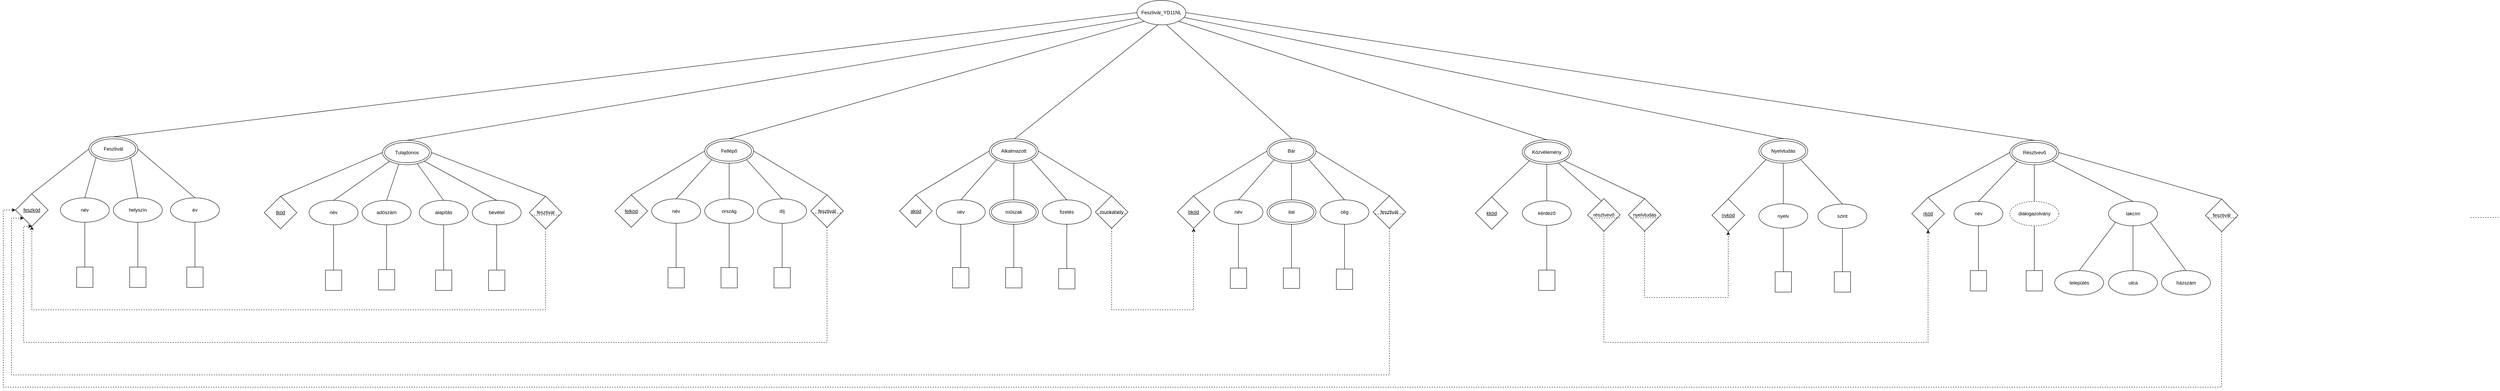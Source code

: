 <mxfile version="22.0.4" type="device">
  <diagram name="1 oldal" id="UXlODSkF1jPowVCEgvz8">
    <mxGraphModel dx="2327" dy="809" grid="1" gridSize="10" guides="1" tooltips="1" connect="1" arrows="1" fold="1" page="1" pageScale="1" pageWidth="827" pageHeight="1169" math="0" shadow="0">
      <root>
        <mxCell id="0" />
        <mxCell id="1" parent="0" />
        <mxCell id="AjKasqsKIHIGlig5CRtL-203" value="Fesztivál_YD11NL" style="ellipse;whiteSpace=wrap;html=1;" parent="1" vertex="1">
          <mxGeometry x="1970" y="190" width="120" height="60" as="geometry" />
        </mxCell>
        <mxCell id="AjKasqsKIHIGlig5CRtL-204" value="" style="group" parent="1" vertex="1" connectable="0">
          <mxGeometry x="-780" y="525" width="500" height="370" as="geometry" />
        </mxCell>
        <mxCell id="AjKasqsKIHIGlig5CRtL-21" value="név" style="ellipse;whiteSpace=wrap;html=1;" parent="AjKasqsKIHIGlig5CRtL-204" vertex="1">
          <mxGeometry x="110" y="150" width="120" height="60" as="geometry" />
        </mxCell>
        <mxCell id="AjKasqsKIHIGlig5CRtL-29" value="év" style="ellipse;whiteSpace=wrap;html=1;" parent="AjKasqsKIHIGlig5CRtL-204" vertex="1">
          <mxGeometry x="380" y="150" width="120" height="60" as="geometry" />
        </mxCell>
        <mxCell id="AjKasqsKIHIGlig5CRtL-30" value="helyszín" style="ellipse;whiteSpace=wrap;html=1;" parent="AjKasqsKIHIGlig5CRtL-204" vertex="1">
          <mxGeometry x="240" y="150" width="120" height="60" as="geometry" />
        </mxCell>
        <mxCell id="AjKasqsKIHIGlig5CRtL-31" value="&lt;u&gt;feszkód&lt;/u&gt;" style="rhombus;whiteSpace=wrap;html=1;" parent="AjKasqsKIHIGlig5CRtL-204" vertex="1">
          <mxGeometry y="140" width="80" height="80" as="geometry" />
        </mxCell>
        <mxCell id="AjKasqsKIHIGlig5CRtL-18" value="" style="group" parent="AjKasqsKIHIGlig5CRtL-204" vertex="1" connectable="0">
          <mxGeometry x="180" width="120" height="60" as="geometry" />
        </mxCell>
        <mxCell id="AjKasqsKIHIGlig5CRtL-19" value="" style="ellipse;whiteSpace=wrap;html=1;" parent="AjKasqsKIHIGlig5CRtL-18" vertex="1">
          <mxGeometry width="120" height="60" as="geometry" />
        </mxCell>
        <mxCell id="AjKasqsKIHIGlig5CRtL-20" value="Fesztivál" style="ellipse;whiteSpace=wrap;html=1;" parent="AjKasqsKIHIGlig5CRtL-18" vertex="1">
          <mxGeometry x="5" y="5" width="110" height="50" as="geometry" />
        </mxCell>
        <mxCell id="AjKasqsKIHIGlig5CRtL-35" value="" style="endArrow=none;html=1;rounded=0;exitX=0;exitY=0.5;exitDx=0;exitDy=0;entryX=0.5;entryY=1;entryDx=0;entryDy=0;" parent="AjKasqsKIHIGlig5CRtL-204" source="AjKasqsKIHIGlig5CRtL-200" target="AjKasqsKIHIGlig5CRtL-21" edge="1">
          <mxGeometry width="50" height="50" relative="1" as="geometry">
            <mxPoint x="170" y="245" as="sourcePoint" />
            <mxPoint x="500" y="95" as="targetPoint" />
          </mxGeometry>
        </mxCell>
        <mxCell id="AjKasqsKIHIGlig5CRtL-36" value="" style="endArrow=none;html=1;rounded=0;exitX=0;exitY=0.5;exitDx=0;exitDy=0;entryX=0.5;entryY=1;entryDx=0;entryDy=0;" parent="AjKasqsKIHIGlig5CRtL-204" source="AjKasqsKIHIGlig5CRtL-201" target="AjKasqsKIHIGlig5CRtL-30" edge="1">
          <mxGeometry width="50" height="50" relative="1" as="geometry">
            <mxPoint x="300" y="245" as="sourcePoint" />
            <mxPoint x="180" y="220" as="targetPoint" />
          </mxGeometry>
        </mxCell>
        <mxCell id="AjKasqsKIHIGlig5CRtL-37" value="" style="endArrow=none;html=1;rounded=0;exitX=0;exitY=0.5;exitDx=0;exitDy=0;entryX=0.5;entryY=1;entryDx=0;entryDy=0;" parent="AjKasqsKIHIGlig5CRtL-204" source="AjKasqsKIHIGlig5CRtL-202" target="AjKasqsKIHIGlig5CRtL-29" edge="1">
          <mxGeometry width="50" height="50" relative="1" as="geometry">
            <mxPoint x="440" y="245" as="sourcePoint" />
            <mxPoint x="310" y="220" as="targetPoint" />
          </mxGeometry>
        </mxCell>
        <mxCell id="AjKasqsKIHIGlig5CRtL-38" value="" style="endArrow=none;html=1;rounded=0;entryX=1;entryY=1;entryDx=0;entryDy=0;exitX=0.5;exitY=0;exitDx=0;exitDy=0;" parent="AjKasqsKIHIGlig5CRtL-204" source="AjKasqsKIHIGlig5CRtL-30" target="AjKasqsKIHIGlig5CRtL-19" edge="1">
          <mxGeometry width="50" height="50" relative="1" as="geometry">
            <mxPoint x="260" y="145" as="sourcePoint" />
            <mxPoint x="310" y="95" as="targetPoint" />
          </mxGeometry>
        </mxCell>
        <mxCell id="AjKasqsKIHIGlig5CRtL-39" value="" style="endArrow=none;html=1;rounded=0;entryX=0;entryY=1;entryDx=0;entryDy=0;exitX=0.5;exitY=0;exitDx=0;exitDy=0;" parent="AjKasqsKIHIGlig5CRtL-204" source="AjKasqsKIHIGlig5CRtL-21" target="AjKasqsKIHIGlig5CRtL-19" edge="1">
          <mxGeometry width="50" height="50" relative="1" as="geometry">
            <mxPoint x="260" y="145" as="sourcePoint" />
            <mxPoint x="310" y="95" as="targetPoint" />
          </mxGeometry>
        </mxCell>
        <mxCell id="AjKasqsKIHIGlig5CRtL-40" value="" style="endArrow=none;html=1;rounded=0;entryX=0;entryY=0.5;entryDx=0;entryDy=0;exitX=0.5;exitY=0;exitDx=0;exitDy=0;" parent="AjKasqsKIHIGlig5CRtL-204" source="AjKasqsKIHIGlig5CRtL-31" target="AjKasqsKIHIGlig5CRtL-19" edge="1">
          <mxGeometry width="50" height="50" relative="1" as="geometry">
            <mxPoint x="260" y="145" as="sourcePoint" />
            <mxPoint x="310" y="95" as="targetPoint" />
          </mxGeometry>
        </mxCell>
        <mxCell id="AjKasqsKIHIGlig5CRtL-41" value="" style="endArrow=none;html=1;rounded=0;entryX=1;entryY=0.5;entryDx=0;entryDy=0;exitX=0.5;exitY=0;exitDx=0;exitDy=0;" parent="AjKasqsKIHIGlig5CRtL-204" source="AjKasqsKIHIGlig5CRtL-29" target="AjKasqsKIHIGlig5CRtL-19" edge="1">
          <mxGeometry width="50" height="50" relative="1" as="geometry">
            <mxPoint x="310" y="160" as="sourcePoint" />
            <mxPoint x="303" y="61" as="targetPoint" />
          </mxGeometry>
        </mxCell>
        <mxCell id="AjKasqsKIHIGlig5CRtL-200" value="" style="rounded=0;whiteSpace=wrap;html=1;rotation=90;container=0;" parent="AjKasqsKIHIGlig5CRtL-204" vertex="1">
          <mxGeometry x="145" y="325" width="50" height="40" as="geometry" />
        </mxCell>
        <mxCell id="AjKasqsKIHIGlig5CRtL-201" value="" style="rounded=0;whiteSpace=wrap;html=1;rotation=90;container=0;" parent="AjKasqsKIHIGlig5CRtL-204" vertex="1">
          <mxGeometry x="275" y="325" width="50" height="40" as="geometry" />
        </mxCell>
        <mxCell id="AjKasqsKIHIGlig5CRtL-202" value="" style="rounded=0;whiteSpace=wrap;html=1;rotation=90;container=0;" parent="AjKasqsKIHIGlig5CRtL-204" vertex="1">
          <mxGeometry x="415" y="325" width="50" height="40" as="geometry" />
        </mxCell>
        <mxCell id="AjKasqsKIHIGlig5CRtL-205" value="" style="group" parent="1" vertex="1" connectable="0">
          <mxGeometry x="-170" y="533.75" width="730" height="368.75" as="geometry" />
        </mxCell>
        <mxCell id="AjKasqsKIHIGlig5CRtL-61" value="bevétel" style="ellipse;whiteSpace=wrap;html=1;" parent="AjKasqsKIHIGlig5CRtL-205" vertex="1">
          <mxGeometry x="510" y="147.5" width="120" height="60" as="geometry" />
        </mxCell>
        <mxCell id="AjKasqsKIHIGlig5CRtL-63" value="" style="endArrow=none;html=1;rounded=0;exitX=0;exitY=0.5;exitDx=0;exitDy=0;entryX=0.5;entryY=1;entryDx=0;entryDy=0;" parent="AjKasqsKIHIGlig5CRtL-205" source="AjKasqsKIHIGlig5CRtL-199" target="AjKasqsKIHIGlig5CRtL-61" edge="1">
          <mxGeometry width="50" height="50" relative="1" as="geometry">
            <mxPoint x="570" y="242.5" as="sourcePoint" />
            <mxPoint x="440" y="217.5" as="targetPoint" />
          </mxGeometry>
        </mxCell>
        <mxCell id="AjKasqsKIHIGlig5CRtL-64" value="" style="endArrow=none;html=1;rounded=0;entryX=1;entryY=1;entryDx=0;entryDy=0;exitX=0.5;exitY=0;exitDx=0;exitDy=0;" parent="AjKasqsKIHIGlig5CRtL-205" source="AjKasqsKIHIGlig5CRtL-61" target="AjKasqsKIHIGlig5CRtL-49" edge="1">
          <mxGeometry width="50" height="50" relative="1" as="geometry">
            <mxPoint x="440" y="162.5" as="sourcePoint" />
            <mxPoint x="430" y="32.5" as="targetPoint" />
          </mxGeometry>
        </mxCell>
        <mxCell id="AjKasqsKIHIGlig5CRtL-65" value="fesztivál" style="rhombus;whiteSpace=wrap;html=1;" parent="AjKasqsKIHIGlig5CRtL-205" vertex="1">
          <mxGeometry x="650" y="137.5" width="80" height="80" as="geometry" />
        </mxCell>
        <mxCell id="AjKasqsKIHIGlig5CRtL-66" value="" style="endArrow=none;html=1;rounded=0;entryX=1;entryY=0.5;entryDx=0;entryDy=0;exitX=0.5;exitY=0;exitDx=0;exitDy=0;" parent="AjKasqsKIHIGlig5CRtL-205" source="AjKasqsKIHIGlig5CRtL-65" target="AjKasqsKIHIGlig5CRtL-49" edge="1">
          <mxGeometry width="50" height="50" relative="1" as="geometry">
            <mxPoint x="580" y="157.5" as="sourcePoint" />
            <mxPoint x="383" y="48.5" as="targetPoint" />
          </mxGeometry>
        </mxCell>
        <mxCell id="AjKasqsKIHIGlig5CRtL-44" value="név" style="ellipse;whiteSpace=wrap;html=1;" parent="AjKasqsKIHIGlig5CRtL-205" vertex="1">
          <mxGeometry x="110" y="147.5" width="120" height="60" as="geometry" />
        </mxCell>
        <mxCell id="AjKasqsKIHIGlig5CRtL-45" value="alapítás" style="ellipse;whiteSpace=wrap;html=1;" parent="AjKasqsKIHIGlig5CRtL-205" vertex="1">
          <mxGeometry x="380" y="147.5" width="120" height="60" as="geometry" />
        </mxCell>
        <mxCell id="AjKasqsKIHIGlig5CRtL-46" value="adószám" style="ellipse;whiteSpace=wrap;html=1;" parent="AjKasqsKIHIGlig5CRtL-205" vertex="1">
          <mxGeometry x="240" y="147.5" width="120" height="60" as="geometry" />
        </mxCell>
        <mxCell id="AjKasqsKIHIGlig5CRtL-47" value="&lt;u&gt;tkód&lt;/u&gt;" style="rhombus;whiteSpace=wrap;html=1;" parent="AjKasqsKIHIGlig5CRtL-205" vertex="1">
          <mxGeometry y="137.5" width="80" height="80" as="geometry" />
        </mxCell>
        <mxCell id="AjKasqsKIHIGlig5CRtL-54" value="" style="endArrow=none;html=1;rounded=0;exitX=0;exitY=0.5;exitDx=0;exitDy=0;entryX=0.5;entryY=1;entryDx=0;entryDy=0;" parent="AjKasqsKIHIGlig5CRtL-205" source="AjKasqsKIHIGlig5CRtL-196" target="AjKasqsKIHIGlig5CRtL-44" edge="1">
          <mxGeometry width="50" height="50" relative="1" as="geometry">
            <mxPoint x="170" y="242.5" as="sourcePoint" />
            <mxPoint x="500" y="92.5" as="targetPoint" />
          </mxGeometry>
        </mxCell>
        <mxCell id="AjKasqsKIHIGlig5CRtL-55" value="" style="endArrow=none;html=1;rounded=0;exitX=0;exitY=0.5;exitDx=0;exitDy=0;entryX=0.5;entryY=1;entryDx=0;entryDy=0;" parent="AjKasqsKIHIGlig5CRtL-205" source="AjKasqsKIHIGlig5CRtL-197" target="AjKasqsKIHIGlig5CRtL-46" edge="1">
          <mxGeometry width="50" height="50" relative="1" as="geometry">
            <mxPoint x="300" y="242.5" as="sourcePoint" />
            <mxPoint x="180" y="217.5" as="targetPoint" />
          </mxGeometry>
        </mxCell>
        <mxCell id="AjKasqsKIHIGlig5CRtL-56" value="" style="endArrow=none;html=1;rounded=0;exitX=0;exitY=0.5;exitDx=0;exitDy=0;entryX=0.5;entryY=1;entryDx=0;entryDy=0;" parent="AjKasqsKIHIGlig5CRtL-205" source="AjKasqsKIHIGlig5CRtL-198" target="AjKasqsKIHIGlig5CRtL-45" edge="1">
          <mxGeometry width="50" height="50" relative="1" as="geometry">
            <mxPoint x="440" y="242.5" as="sourcePoint" />
            <mxPoint x="310" y="217.5" as="targetPoint" />
          </mxGeometry>
        </mxCell>
        <mxCell id="AjKasqsKIHIGlig5CRtL-57" value="" style="endArrow=none;html=1;rounded=0;entryX=0.331;entryY=0.983;entryDx=0;entryDy=0;exitX=0.5;exitY=0;exitDx=0;exitDy=0;entryPerimeter=0;" parent="AjKasqsKIHIGlig5CRtL-205" source="AjKasqsKIHIGlig5CRtL-46" target="AjKasqsKIHIGlig5CRtL-49" edge="1">
          <mxGeometry width="50" height="50" relative="1" as="geometry">
            <mxPoint x="260" y="142.5" as="sourcePoint" />
            <mxPoint x="310" y="92.5" as="targetPoint" />
          </mxGeometry>
        </mxCell>
        <mxCell id="AjKasqsKIHIGlig5CRtL-58" value="" style="endArrow=none;html=1;rounded=0;entryX=0;entryY=1;entryDx=0;entryDy=0;exitX=0.5;exitY=0;exitDx=0;exitDy=0;" parent="AjKasqsKIHIGlig5CRtL-205" source="AjKasqsKIHIGlig5CRtL-44" target="AjKasqsKIHIGlig5CRtL-49" edge="1">
          <mxGeometry width="50" height="50" relative="1" as="geometry">
            <mxPoint x="260" y="142.5" as="sourcePoint" />
            <mxPoint x="310" y="92.5" as="targetPoint" />
          </mxGeometry>
        </mxCell>
        <mxCell id="AjKasqsKIHIGlig5CRtL-59" value="" style="endArrow=none;html=1;rounded=0;entryX=0;entryY=0.5;entryDx=0;entryDy=0;exitX=0.5;exitY=0;exitDx=0;exitDy=0;" parent="AjKasqsKIHIGlig5CRtL-205" source="AjKasqsKIHIGlig5CRtL-47" target="AjKasqsKIHIGlig5CRtL-49" edge="1">
          <mxGeometry width="50" height="50" relative="1" as="geometry">
            <mxPoint x="260" y="142.5" as="sourcePoint" />
            <mxPoint x="310" y="92.5" as="targetPoint" />
          </mxGeometry>
        </mxCell>
        <mxCell id="AjKasqsKIHIGlig5CRtL-60" value="" style="endArrow=none;html=1;rounded=0;entryX=0.71;entryY=0.956;entryDx=0;entryDy=0;exitX=0.5;exitY=0;exitDx=0;exitDy=0;entryPerimeter=0;" parent="AjKasqsKIHIGlig5CRtL-205" source="AjKasqsKIHIGlig5CRtL-45" target="AjKasqsKIHIGlig5CRtL-49" edge="1">
          <mxGeometry width="50" height="50" relative="1" as="geometry">
            <mxPoint x="310" y="157.5" as="sourcePoint" />
            <mxPoint x="303" y="58.5" as="targetPoint" />
          </mxGeometry>
        </mxCell>
        <mxCell id="AjKasqsKIHIGlig5CRtL-48" value="" style="group" parent="AjKasqsKIHIGlig5CRtL-205" vertex="1" connectable="0">
          <mxGeometry x="290" width="120" height="60" as="geometry" />
        </mxCell>
        <mxCell id="AjKasqsKIHIGlig5CRtL-49" value="" style="ellipse;whiteSpace=wrap;html=1;" parent="AjKasqsKIHIGlig5CRtL-48" vertex="1">
          <mxGeometry width="120" height="60" as="geometry" />
        </mxCell>
        <mxCell id="AjKasqsKIHIGlig5CRtL-50" value="Tulajdonos" style="ellipse;whiteSpace=wrap;html=1;" parent="AjKasqsKIHIGlig5CRtL-48" vertex="1">
          <mxGeometry x="5" y="5" width="110" height="50" as="geometry" />
        </mxCell>
        <mxCell id="AjKasqsKIHIGlig5CRtL-196" value="" style="rounded=0;whiteSpace=wrap;html=1;rotation=90;container=0;" parent="AjKasqsKIHIGlig5CRtL-205" vertex="1">
          <mxGeometry x="145" y="323.75" width="50" height="40" as="geometry" />
        </mxCell>
        <mxCell id="AjKasqsKIHIGlig5CRtL-197" value="" style="rounded=0;whiteSpace=wrap;html=1;rotation=90;container=0;" parent="AjKasqsKIHIGlig5CRtL-205" vertex="1">
          <mxGeometry x="275" y="322.5" width="50" height="40" as="geometry" />
        </mxCell>
        <mxCell id="AjKasqsKIHIGlig5CRtL-198" value="" style="rounded=0;whiteSpace=wrap;html=1;rotation=90;container=0;" parent="AjKasqsKIHIGlig5CRtL-205" vertex="1">
          <mxGeometry x="415" y="323.75" width="50" height="40" as="geometry" />
        </mxCell>
        <mxCell id="AjKasqsKIHIGlig5CRtL-199" value="" style="rounded=0;whiteSpace=wrap;html=1;rotation=90;container=0;" parent="AjKasqsKIHIGlig5CRtL-205" vertex="1">
          <mxGeometry x="545" y="323.75" width="50" height="40" as="geometry" />
        </mxCell>
        <mxCell id="AjKasqsKIHIGlig5CRtL-233" value="" style="endArrow=none;dashed=1;html=1;rounded=0;" parent="AjKasqsKIHIGlig5CRtL-205" edge="1">
          <mxGeometry width="50" height="50" relative="1" as="geometry">
            <mxPoint x="655" y="183.66" as="sourcePoint" />
            <mxPoint x="725" y="183.66" as="targetPoint" />
          </mxGeometry>
        </mxCell>
        <mxCell id="AjKasqsKIHIGlig5CRtL-208" value="" style="group" parent="1" vertex="1" connectable="0">
          <mxGeometry x="690" y="530" width="560" height="366.25" as="geometry" />
        </mxCell>
        <mxCell id="AjKasqsKIHIGlig5CRtL-5" value="név" style="ellipse;whiteSpace=wrap;html=1;" parent="AjKasqsKIHIGlig5CRtL-208" vertex="1">
          <mxGeometry x="90" y="147.5" width="120" height="60" as="geometry" />
        </mxCell>
        <mxCell id="AjKasqsKIHIGlig5CRtL-6" value="" style="group" parent="AjKasqsKIHIGlig5CRtL-208" vertex="1" connectable="0">
          <mxGeometry x="220" width="120" height="60" as="geometry" />
        </mxCell>
        <mxCell id="AjKasqsKIHIGlig5CRtL-7" value="" style="ellipse;whiteSpace=wrap;html=1;" parent="AjKasqsKIHIGlig5CRtL-6" vertex="1">
          <mxGeometry width="120" height="60" as="geometry" />
        </mxCell>
        <mxCell id="AjKasqsKIHIGlig5CRtL-8" value="Fellépő" style="ellipse;whiteSpace=wrap;html=1;" parent="AjKasqsKIHIGlig5CRtL-6" vertex="1">
          <mxGeometry x="5" y="5" width="110" height="50" as="geometry" />
        </mxCell>
        <mxCell id="AjKasqsKIHIGlig5CRtL-9" value="ország" style="ellipse;whiteSpace=wrap;html=1;" parent="AjKasqsKIHIGlig5CRtL-208" vertex="1">
          <mxGeometry x="220" y="147.5" width="120" height="60" as="geometry" />
        </mxCell>
        <mxCell id="AjKasqsKIHIGlig5CRtL-10" value="díj" style="ellipse;whiteSpace=wrap;html=1;" parent="AjKasqsKIHIGlig5CRtL-208" vertex="1">
          <mxGeometry x="350" y="147.5" width="120" height="60" as="geometry" />
        </mxCell>
        <mxCell id="AjKasqsKIHIGlig5CRtL-11" value="&lt;u&gt;felkód&lt;/u&gt;" style="rhombus;whiteSpace=wrap;html=1;" parent="AjKasqsKIHIGlig5CRtL-208" vertex="1">
          <mxGeometry y="137.5" width="80" height="80" as="geometry" />
        </mxCell>
        <mxCell id="AjKasqsKIHIGlig5CRtL-12" value="fesztivál" style="rhombus;whiteSpace=wrap;html=1;" parent="AjKasqsKIHIGlig5CRtL-208" vertex="1">
          <mxGeometry x="480" y="137.5" width="80" height="80" as="geometry" />
        </mxCell>
        <mxCell id="AjKasqsKIHIGlig5CRtL-13" value="" style="endArrow=none;html=1;rounded=0;exitX=0.5;exitY=0;exitDx=0;exitDy=0;entryX=0.5;entryY=1;entryDx=0;entryDy=0;" parent="AjKasqsKIHIGlig5CRtL-208" source="AjKasqsKIHIGlig5CRtL-9" target="AjKasqsKIHIGlig5CRtL-7" edge="1">
          <mxGeometry width="50" height="50" relative="1" as="geometry">
            <mxPoint x="280" y="-35" as="sourcePoint" />
            <mxPoint x="280" y="85" as="targetPoint" />
          </mxGeometry>
        </mxCell>
        <mxCell id="AjKasqsKIHIGlig5CRtL-14" value="" style="endArrow=none;html=1;rounded=0;exitX=0.5;exitY=0;exitDx=0;exitDy=0;entryX=0;entryY=1;entryDx=0;entryDy=0;" parent="AjKasqsKIHIGlig5CRtL-208" source="AjKasqsKIHIGlig5CRtL-5" target="AjKasqsKIHIGlig5CRtL-7" edge="1">
          <mxGeometry width="50" height="50" relative="1" as="geometry">
            <mxPoint x="280" y="-35" as="sourcePoint" />
            <mxPoint x="330" y="-85" as="targetPoint" />
          </mxGeometry>
        </mxCell>
        <mxCell id="AjKasqsKIHIGlig5CRtL-15" value="" style="endArrow=none;html=1;rounded=0;exitX=0.5;exitY=0;exitDx=0;exitDy=0;entryX=0;entryY=0.5;entryDx=0;entryDy=0;" parent="AjKasqsKIHIGlig5CRtL-208" source="AjKasqsKIHIGlig5CRtL-11" target="AjKasqsKIHIGlig5CRtL-7" edge="1">
          <mxGeometry width="50" height="50" relative="1" as="geometry">
            <mxPoint x="280" y="-35" as="sourcePoint" />
            <mxPoint x="330" y="-85" as="targetPoint" />
          </mxGeometry>
        </mxCell>
        <mxCell id="AjKasqsKIHIGlig5CRtL-16" value="" style="endArrow=none;html=1;rounded=0;exitX=0.5;exitY=0;exitDx=0;exitDy=0;entryX=1;entryY=0.5;entryDx=0;entryDy=0;" parent="AjKasqsKIHIGlig5CRtL-208" source="AjKasqsKIHIGlig5CRtL-12" target="AjKasqsKIHIGlig5CRtL-7" edge="1">
          <mxGeometry width="50" height="50" relative="1" as="geometry">
            <mxPoint x="160" y="155" as="sourcePoint" />
            <mxPoint x="390" y="25" as="targetPoint" />
          </mxGeometry>
        </mxCell>
        <mxCell id="AjKasqsKIHIGlig5CRtL-17" value="" style="endArrow=none;html=1;rounded=0;exitX=0.5;exitY=0;exitDx=0;exitDy=0;entryX=1;entryY=1;entryDx=0;entryDy=0;" parent="AjKasqsKIHIGlig5CRtL-208" source="AjKasqsKIHIGlig5CRtL-10" target="AjKasqsKIHIGlig5CRtL-7" edge="1">
          <mxGeometry width="50" height="50" relative="1" as="geometry">
            <mxPoint x="170" y="165" as="sourcePoint" />
            <mxPoint x="257" y="66" as="targetPoint" />
          </mxGeometry>
        </mxCell>
        <mxCell id="AjKasqsKIHIGlig5CRtL-25" value="" style="endArrow=none;html=1;rounded=0;exitX=0;exitY=0.5;exitDx=0;exitDy=0;entryX=0.5;entryY=1;entryDx=0;entryDy=0;" parent="AjKasqsKIHIGlig5CRtL-208" source="AjKasqsKIHIGlig5CRtL-193" target="AjKasqsKIHIGlig5CRtL-5" edge="1">
          <mxGeometry width="50" height="50" relative="1" as="geometry">
            <mxPoint x="150" y="245" as="sourcePoint" />
            <mxPoint x="420" y="145" as="targetPoint" />
          </mxGeometry>
        </mxCell>
        <mxCell id="AjKasqsKIHIGlig5CRtL-26" value="" style="endArrow=none;html=1;rounded=0;exitX=0;exitY=0.5;exitDx=0;exitDy=0;entryX=0.5;entryY=1;entryDx=0;entryDy=0;" parent="AjKasqsKIHIGlig5CRtL-208" source="AjKasqsKIHIGlig5CRtL-194" target="AjKasqsKIHIGlig5CRtL-9" edge="1">
          <mxGeometry width="50" height="50" relative="1" as="geometry">
            <mxPoint x="280" y="245" as="sourcePoint" />
            <mxPoint x="160" y="215" as="targetPoint" />
          </mxGeometry>
        </mxCell>
        <mxCell id="AjKasqsKIHIGlig5CRtL-27" value="" style="endArrow=none;html=1;rounded=0;exitX=0;exitY=0.5;exitDx=0;exitDy=0;entryX=0.5;entryY=1;entryDx=0;entryDy=0;" parent="AjKasqsKIHIGlig5CRtL-208" source="AjKasqsKIHIGlig5CRtL-195" target="AjKasqsKIHIGlig5CRtL-10" edge="1">
          <mxGeometry width="50" height="50" relative="1" as="geometry">
            <mxPoint x="410" y="245" as="sourcePoint" />
            <mxPoint x="290" y="215" as="targetPoint" />
          </mxGeometry>
        </mxCell>
        <mxCell id="AjKasqsKIHIGlig5CRtL-193" value="" style="rounded=0;whiteSpace=wrap;html=1;rotation=90;container=0;" parent="AjKasqsKIHIGlig5CRtL-208" vertex="1">
          <mxGeometry x="125" y="321.25" width="50" height="40" as="geometry" />
        </mxCell>
        <mxCell id="AjKasqsKIHIGlig5CRtL-194" value="" style="rounded=0;whiteSpace=wrap;html=1;rotation=90;container=0;" parent="AjKasqsKIHIGlig5CRtL-208" vertex="1">
          <mxGeometry x="255" y="321.25" width="50" height="40" as="geometry" />
        </mxCell>
        <mxCell id="AjKasqsKIHIGlig5CRtL-195" value="" style="rounded=0;whiteSpace=wrap;html=1;rotation=90;container=0;" parent="AjKasqsKIHIGlig5CRtL-208" vertex="1">
          <mxGeometry x="385" y="321.25" width="50" height="40" as="geometry" />
        </mxCell>
        <mxCell id="AjKasqsKIHIGlig5CRtL-234" value="" style="endArrow=none;dashed=1;html=1;rounded=0;" parent="AjKasqsKIHIGlig5CRtL-208" edge="1">
          <mxGeometry width="50" height="50" relative="1" as="geometry">
            <mxPoint x="485" y="182.82" as="sourcePoint" />
            <mxPoint x="555" y="182.82" as="targetPoint" />
            <Array as="points">
              <mxPoint x="555" y="182.41" />
            </Array>
          </mxGeometry>
        </mxCell>
        <mxCell id="AjKasqsKIHIGlig5CRtL-209" value="" style="group" parent="1" vertex="1" connectable="0">
          <mxGeometry x="1388" y="530" width="560" height="368.75" as="geometry" />
        </mxCell>
        <mxCell id="AjKasqsKIHIGlig5CRtL-92" value="név" style="ellipse;whiteSpace=wrap;html=1;container=0;" parent="AjKasqsKIHIGlig5CRtL-209" vertex="1">
          <mxGeometry x="90" y="150" width="120" height="60" as="geometry" />
        </mxCell>
        <mxCell id="AjKasqsKIHIGlig5CRtL-94" value="fizetés" style="ellipse;whiteSpace=wrap;html=1;container=0;" parent="AjKasqsKIHIGlig5CRtL-209" vertex="1">
          <mxGeometry x="350" y="150" width="120" height="60" as="geometry" />
        </mxCell>
        <mxCell id="AjKasqsKIHIGlig5CRtL-95" value="&lt;u&gt;akód&lt;/u&gt;" style="rhombus;whiteSpace=wrap;html=1;container=0;" parent="AjKasqsKIHIGlig5CRtL-209" vertex="1">
          <mxGeometry y="137.5" width="80" height="80" as="geometry" />
        </mxCell>
        <mxCell id="AjKasqsKIHIGlig5CRtL-96" value="munkahely" style="rhombus;whiteSpace=wrap;html=1;container=0;" parent="AjKasqsKIHIGlig5CRtL-209" vertex="1">
          <mxGeometry x="480" y="140" width="80" height="80" as="geometry" />
        </mxCell>
        <mxCell id="AjKasqsKIHIGlig5CRtL-98" value="" style="endArrow=none;html=1;rounded=0;exitX=0.5;exitY=0;exitDx=0;exitDy=0;entryX=0;entryY=1;entryDx=0;entryDy=0;" parent="AjKasqsKIHIGlig5CRtL-209" source="AjKasqsKIHIGlig5CRtL-92" target="AjKasqsKIHIGlig5CRtL-109" edge="1">
          <mxGeometry width="50" height="50" relative="1" as="geometry">
            <mxPoint x="280" y="-40" as="sourcePoint" />
            <mxPoint x="330" y="-90" as="targetPoint" />
          </mxGeometry>
        </mxCell>
        <mxCell id="AjKasqsKIHIGlig5CRtL-99" value="" style="endArrow=none;html=1;rounded=0;exitX=0.5;exitY=0;exitDx=0;exitDy=0;entryX=0;entryY=0.5;entryDx=0;entryDy=0;" parent="AjKasqsKIHIGlig5CRtL-209" source="AjKasqsKIHIGlig5CRtL-95" target="AjKasqsKIHIGlig5CRtL-109" edge="1">
          <mxGeometry width="50" height="50" relative="1" as="geometry">
            <mxPoint x="280" y="-40" as="sourcePoint" />
            <mxPoint x="330" y="-90" as="targetPoint" />
          </mxGeometry>
        </mxCell>
        <mxCell id="AjKasqsKIHIGlig5CRtL-100" value="" style="endArrow=none;html=1;rounded=0;exitX=0.5;exitY=0;exitDx=0;exitDy=0;entryX=1;entryY=0.5;entryDx=0;entryDy=0;" parent="AjKasqsKIHIGlig5CRtL-209" source="AjKasqsKIHIGlig5CRtL-96" target="AjKasqsKIHIGlig5CRtL-109" edge="1">
          <mxGeometry width="50" height="50" relative="1" as="geometry">
            <mxPoint x="160" y="150" as="sourcePoint" />
            <mxPoint x="390" y="20" as="targetPoint" />
          </mxGeometry>
        </mxCell>
        <mxCell id="AjKasqsKIHIGlig5CRtL-101" value="" style="endArrow=none;html=1;rounded=0;exitX=0.5;exitY=0;exitDx=0;exitDy=0;entryX=1;entryY=1;entryDx=0;entryDy=0;" parent="AjKasqsKIHIGlig5CRtL-209" source="AjKasqsKIHIGlig5CRtL-94" target="AjKasqsKIHIGlig5CRtL-109" edge="1">
          <mxGeometry width="50" height="50" relative="1" as="geometry">
            <mxPoint x="170" y="160" as="sourcePoint" />
            <mxPoint x="257" y="61" as="targetPoint" />
          </mxGeometry>
        </mxCell>
        <mxCell id="AjKasqsKIHIGlig5CRtL-105" value="" style="endArrow=none;html=1;rounded=0;exitX=0;exitY=0.5;exitDx=0;exitDy=0;entryX=0.5;entryY=1;entryDx=0;entryDy=0;" parent="AjKasqsKIHIGlig5CRtL-209" source="AjKasqsKIHIGlig5CRtL-189" target="AjKasqsKIHIGlig5CRtL-92" edge="1">
          <mxGeometry width="50" height="50" relative="1" as="geometry">
            <mxPoint x="150" y="240" as="sourcePoint" />
            <mxPoint x="420" y="140" as="targetPoint" />
          </mxGeometry>
        </mxCell>
        <mxCell id="AjKasqsKIHIGlig5CRtL-107" value="" style="endArrow=none;html=1;rounded=0;exitX=0;exitY=0.5;exitDx=0;exitDy=0;entryX=0.5;entryY=1;entryDx=0;entryDy=0;" parent="AjKasqsKIHIGlig5CRtL-209" source="AjKasqsKIHIGlig5CRtL-191" target="AjKasqsKIHIGlig5CRtL-94" edge="1">
          <mxGeometry width="50" height="50" relative="1" as="geometry">
            <mxPoint x="410" y="240" as="sourcePoint" />
            <mxPoint x="290" y="210" as="targetPoint" />
          </mxGeometry>
        </mxCell>
        <mxCell id="AjKasqsKIHIGlig5CRtL-188" value="" style="group" parent="AjKasqsKIHIGlig5CRtL-209" vertex="1" connectable="0">
          <mxGeometry x="220" width="120" height="60" as="geometry" />
        </mxCell>
        <mxCell id="AjKasqsKIHIGlig5CRtL-109" value="" style="ellipse;whiteSpace=wrap;html=1;container=0;" parent="AjKasqsKIHIGlig5CRtL-188" vertex="1">
          <mxGeometry width="120" height="60" as="geometry" />
        </mxCell>
        <mxCell id="AjKasqsKIHIGlig5CRtL-110" value="Alkalmazott" style="ellipse;whiteSpace=wrap;html=1;container=0;" parent="AjKasqsKIHIGlig5CRtL-188" vertex="1">
          <mxGeometry x="5" y="5" width="110" height="50" as="geometry" />
        </mxCell>
        <mxCell id="AjKasqsKIHIGlig5CRtL-189" value="" style="rounded=0;whiteSpace=wrap;html=1;rotation=90;container=0;" parent="AjKasqsKIHIGlig5CRtL-209" vertex="1">
          <mxGeometry x="125" y="321.25" width="50" height="40" as="geometry" />
        </mxCell>
        <mxCell id="AjKasqsKIHIGlig5CRtL-190" value="" style="rounded=0;whiteSpace=wrap;html=1;rotation=90;container=0;" parent="AjKasqsKIHIGlig5CRtL-209" vertex="1">
          <mxGeometry x="255" y="321.25" width="50" height="40" as="geometry" />
        </mxCell>
        <mxCell id="AjKasqsKIHIGlig5CRtL-191" value="" style="rounded=0;whiteSpace=wrap;html=1;rotation=90;container=0;" parent="AjKasqsKIHIGlig5CRtL-209" vertex="1">
          <mxGeometry x="385" y="323.75" width="50" height="40" as="geometry" />
        </mxCell>
        <mxCell id="AjKasqsKIHIGlig5CRtL-192" value="" style="group" parent="AjKasqsKIHIGlig5CRtL-209" vertex="1" connectable="0">
          <mxGeometry x="220" y="150" width="120" height="60" as="geometry" />
        </mxCell>
        <mxCell id="AjKasqsKIHIGlig5CRtL-93" value="" style="ellipse;whiteSpace=wrap;html=1;container=0;" parent="AjKasqsKIHIGlig5CRtL-192" vertex="1">
          <mxGeometry width="120" height="60" as="geometry" />
        </mxCell>
        <mxCell id="AjKasqsKIHIGlig5CRtL-108" value="műszak" style="ellipse;whiteSpace=wrap;html=1;container=0;" parent="AjKasqsKIHIGlig5CRtL-192" vertex="1">
          <mxGeometry x="5" y="5" width="110" height="50" as="geometry" />
        </mxCell>
        <mxCell id="AjKasqsKIHIGlig5CRtL-97" value="" style="endArrow=none;html=1;rounded=0;exitX=0.5;exitY=0;exitDx=0;exitDy=0;entryX=0.5;entryY=1;entryDx=0;entryDy=0;" parent="AjKasqsKIHIGlig5CRtL-209" source="AjKasqsKIHIGlig5CRtL-93" target="AjKasqsKIHIGlig5CRtL-109" edge="1">
          <mxGeometry width="50" height="50" relative="1" as="geometry">
            <mxPoint x="280" y="-40" as="sourcePoint" />
            <mxPoint x="280" y="80" as="targetPoint" />
          </mxGeometry>
        </mxCell>
        <mxCell id="AjKasqsKIHIGlig5CRtL-106" value="" style="endArrow=none;html=1;rounded=0;exitX=0;exitY=0.5;exitDx=0;exitDy=0;entryX=0.5;entryY=1;entryDx=0;entryDy=0;" parent="AjKasqsKIHIGlig5CRtL-209" source="AjKasqsKIHIGlig5CRtL-190" target="AjKasqsKIHIGlig5CRtL-93" edge="1">
          <mxGeometry width="50" height="50" relative="1" as="geometry">
            <mxPoint x="280" y="240" as="sourcePoint" />
            <mxPoint x="160" y="210" as="targetPoint" />
          </mxGeometry>
        </mxCell>
        <mxCell id="AjKasqsKIHIGlig5CRtL-235" value="" style="endArrow=none;dashed=1;html=1;rounded=0;" parent="AjKasqsKIHIGlig5CRtL-209" edge="1">
          <mxGeometry width="50" height="50" relative="1" as="geometry">
            <mxPoint x="485" y="184.07" as="sourcePoint" />
            <mxPoint x="555" y="184.07" as="targetPoint" />
            <Array as="points">
              <mxPoint x="555" y="183.66" />
            </Array>
          </mxGeometry>
        </mxCell>
        <mxCell id="AjKasqsKIHIGlig5CRtL-210" value="" style="group" parent="1" vertex="1" connectable="0">
          <mxGeometry x="2069" y="530" width="560" height="370" as="geometry" />
        </mxCell>
        <mxCell id="AjKasqsKIHIGlig5CRtL-70" value="név" style="ellipse;whiteSpace=wrap;html=1;container=0;" parent="AjKasqsKIHIGlig5CRtL-210" vertex="1">
          <mxGeometry x="90" y="150" width="120" height="60" as="geometry" />
        </mxCell>
        <mxCell id="AjKasqsKIHIGlig5CRtL-74" value="" style="ellipse;whiteSpace=wrap;html=1;container=0;" parent="AjKasqsKIHIGlig5CRtL-210" vertex="1">
          <mxGeometry x="220" y="150" width="120" height="60" as="geometry" />
        </mxCell>
        <mxCell id="AjKasqsKIHIGlig5CRtL-75" value="cég" style="ellipse;whiteSpace=wrap;html=1;container=0;" parent="AjKasqsKIHIGlig5CRtL-210" vertex="1">
          <mxGeometry x="350" y="150" width="120" height="60" as="geometry" />
        </mxCell>
        <mxCell id="AjKasqsKIHIGlig5CRtL-76" value="&lt;u&gt;bkód&lt;/u&gt;" style="rhombus;whiteSpace=wrap;html=1;container=0;" parent="AjKasqsKIHIGlig5CRtL-210" vertex="1">
          <mxGeometry y="140" width="80" height="80" as="geometry" />
        </mxCell>
        <mxCell id="AjKasqsKIHIGlig5CRtL-77" value="fesztivál" style="rhombus;whiteSpace=wrap;html=1;container=0;" parent="AjKasqsKIHIGlig5CRtL-210" vertex="1">
          <mxGeometry x="480" y="140" width="80" height="80" as="geometry" />
        </mxCell>
        <mxCell id="AjKasqsKIHIGlig5CRtL-78" value="" style="endArrow=none;html=1;rounded=0;exitX=0.5;exitY=0;exitDx=0;exitDy=0;entryX=0.5;entryY=1;entryDx=0;entryDy=0;" parent="AjKasqsKIHIGlig5CRtL-210" source="AjKasqsKIHIGlig5CRtL-74" target="AjKasqsKIHIGlig5CRtL-72" edge="1">
          <mxGeometry width="50" height="50" relative="1" as="geometry">
            <mxPoint x="280" y="-30" as="sourcePoint" />
            <mxPoint x="280" y="90" as="targetPoint" />
          </mxGeometry>
        </mxCell>
        <mxCell id="AjKasqsKIHIGlig5CRtL-79" value="" style="endArrow=none;html=1;rounded=0;exitX=0.5;exitY=0;exitDx=0;exitDy=0;entryX=0;entryY=1;entryDx=0;entryDy=0;" parent="AjKasqsKIHIGlig5CRtL-210" source="AjKasqsKIHIGlig5CRtL-70" target="AjKasqsKIHIGlig5CRtL-72" edge="1">
          <mxGeometry width="50" height="50" relative="1" as="geometry">
            <mxPoint x="280" y="-30" as="sourcePoint" />
            <mxPoint x="330" y="-80" as="targetPoint" />
          </mxGeometry>
        </mxCell>
        <mxCell id="AjKasqsKIHIGlig5CRtL-80" value="" style="endArrow=none;html=1;rounded=0;exitX=0.5;exitY=0;exitDx=0;exitDy=0;entryX=0;entryY=0.5;entryDx=0;entryDy=0;" parent="AjKasqsKIHIGlig5CRtL-210" source="AjKasqsKIHIGlig5CRtL-76" target="AjKasqsKIHIGlig5CRtL-72" edge="1">
          <mxGeometry width="50" height="50" relative="1" as="geometry">
            <mxPoint x="280" y="-30" as="sourcePoint" />
            <mxPoint x="330" y="-80" as="targetPoint" />
          </mxGeometry>
        </mxCell>
        <mxCell id="AjKasqsKIHIGlig5CRtL-81" value="" style="endArrow=none;html=1;rounded=0;exitX=0.5;exitY=0;exitDx=0;exitDy=0;entryX=1;entryY=0.5;entryDx=0;entryDy=0;" parent="AjKasqsKIHIGlig5CRtL-210" source="AjKasqsKIHIGlig5CRtL-77" target="AjKasqsKIHIGlig5CRtL-72" edge="1">
          <mxGeometry width="50" height="50" relative="1" as="geometry">
            <mxPoint x="160" y="160" as="sourcePoint" />
            <mxPoint x="390" y="30" as="targetPoint" />
          </mxGeometry>
        </mxCell>
        <mxCell id="AjKasqsKIHIGlig5CRtL-82" value="" style="endArrow=none;html=1;rounded=0;exitX=0.5;exitY=0;exitDx=0;exitDy=0;entryX=1;entryY=1;entryDx=0;entryDy=0;" parent="AjKasqsKIHIGlig5CRtL-210" source="AjKasqsKIHIGlig5CRtL-75" target="AjKasqsKIHIGlig5CRtL-72" edge="1">
          <mxGeometry width="50" height="50" relative="1" as="geometry">
            <mxPoint x="170" y="170" as="sourcePoint" />
            <mxPoint x="257" y="71" as="targetPoint" />
          </mxGeometry>
        </mxCell>
        <mxCell id="AjKasqsKIHIGlig5CRtL-86" value="" style="endArrow=none;html=1;rounded=0;exitX=0;exitY=0.5;exitDx=0;exitDy=0;entryX=0.5;entryY=1;entryDx=0;entryDy=0;" parent="AjKasqsKIHIGlig5CRtL-210" source="AjKasqsKIHIGlig5CRtL-184" target="AjKasqsKIHIGlig5CRtL-70" edge="1">
          <mxGeometry width="50" height="50" relative="1" as="geometry">
            <mxPoint x="150" y="250" as="sourcePoint" />
            <mxPoint x="420" y="150" as="targetPoint" />
          </mxGeometry>
        </mxCell>
        <mxCell id="AjKasqsKIHIGlig5CRtL-87" value="" style="endArrow=none;html=1;rounded=0;exitX=0;exitY=0.5;exitDx=0;exitDy=0;entryX=0.5;entryY=1;entryDx=0;entryDy=0;" parent="AjKasqsKIHIGlig5CRtL-210" source="AjKasqsKIHIGlig5CRtL-185" target="AjKasqsKIHIGlig5CRtL-74" edge="1">
          <mxGeometry width="50" height="50" relative="1" as="geometry">
            <mxPoint x="280" y="250" as="sourcePoint" />
            <mxPoint x="160" y="220" as="targetPoint" />
          </mxGeometry>
        </mxCell>
        <mxCell id="AjKasqsKIHIGlig5CRtL-88" value="" style="endArrow=none;html=1;rounded=0;exitX=0;exitY=0.5;exitDx=0;exitDy=0;entryX=0.5;entryY=1;entryDx=0;entryDy=0;" parent="AjKasqsKIHIGlig5CRtL-210" source="AjKasqsKIHIGlig5CRtL-186" target="AjKasqsKIHIGlig5CRtL-75" edge="1">
          <mxGeometry width="50" height="50" relative="1" as="geometry">
            <mxPoint x="410" y="250" as="sourcePoint" />
            <mxPoint x="290" y="220" as="targetPoint" />
          </mxGeometry>
        </mxCell>
        <mxCell id="AjKasqsKIHIGlig5CRtL-89" value="ital" style="ellipse;whiteSpace=wrap;html=1;container=0;" parent="AjKasqsKIHIGlig5CRtL-210" vertex="1">
          <mxGeometry x="225" y="155" width="110" height="50" as="geometry" />
        </mxCell>
        <mxCell id="AjKasqsKIHIGlig5CRtL-72" value="" style="ellipse;whiteSpace=wrap;html=1;container=0;" parent="AjKasqsKIHIGlig5CRtL-210" vertex="1">
          <mxGeometry x="220" width="120" height="60" as="geometry" />
        </mxCell>
        <mxCell id="AjKasqsKIHIGlig5CRtL-73" value="Bár" style="ellipse;whiteSpace=wrap;html=1;container=0;" parent="AjKasqsKIHIGlig5CRtL-210" vertex="1">
          <mxGeometry x="225" y="5" width="110" height="50" as="geometry" />
        </mxCell>
        <mxCell id="AjKasqsKIHIGlig5CRtL-184" value="" style="rounded=0;whiteSpace=wrap;html=1;rotation=90;container=0;" parent="AjKasqsKIHIGlig5CRtL-210" vertex="1">
          <mxGeometry x="125" y="322.5" width="50" height="40" as="geometry" />
        </mxCell>
        <mxCell id="AjKasqsKIHIGlig5CRtL-185" value="" style="rounded=0;whiteSpace=wrap;html=1;rotation=90;container=0;" parent="AjKasqsKIHIGlig5CRtL-210" vertex="1">
          <mxGeometry x="255" y="322.5" width="50" height="40" as="geometry" />
        </mxCell>
        <mxCell id="AjKasqsKIHIGlig5CRtL-186" value="" style="rounded=0;whiteSpace=wrap;html=1;rotation=90;container=0;" parent="AjKasqsKIHIGlig5CRtL-210" vertex="1">
          <mxGeometry x="385" y="325" width="50" height="40" as="geometry" />
        </mxCell>
        <mxCell id="AjKasqsKIHIGlig5CRtL-236" value="" style="endArrow=none;dashed=1;html=1;rounded=0;" parent="AjKasqsKIHIGlig5CRtL-210" edge="1">
          <mxGeometry width="50" height="50" relative="1" as="geometry">
            <mxPoint x="485" y="184.7" as="sourcePoint" />
            <mxPoint x="555" y="184.7" as="targetPoint" />
            <Array as="points">
              <mxPoint x="555" y="184.29" />
            </Array>
          </mxGeometry>
        </mxCell>
        <mxCell id="AjKasqsKIHIGlig5CRtL-211" value="" style="group" parent="1" vertex="1" connectable="0">
          <mxGeometry x="3870" y="533.75" width="732.5" height="380" as="geometry" />
        </mxCell>
        <mxCell id="AjKasqsKIHIGlig5CRtL-134" value="házszám" style="ellipse;whiteSpace=wrap;html=1;container=0;" parent="AjKasqsKIHIGlig5CRtL-211" vertex="1">
          <mxGeometry x="612.5" y="320" width="120" height="60" as="geometry" />
        </mxCell>
        <mxCell id="AjKasqsKIHIGlig5CRtL-137" value="" style="endArrow=none;html=1;rounded=0;exitX=0.5;exitY=0;exitDx=0;exitDy=0;entryX=1;entryY=1;entryDx=0;entryDy=0;" parent="AjKasqsKIHIGlig5CRtL-211" source="AjKasqsKIHIGlig5CRtL-134" target="AjKasqsKIHIGlig5CRtL-114" edge="1">
          <mxGeometry width="50" height="50" relative="1" as="geometry">
            <mxPoint x="495.5" y="330" as="sourcePoint" />
            <mxPoint x="425.5" y="230" as="targetPoint" />
          </mxGeometry>
        </mxCell>
        <mxCell id="AjKasqsKIHIGlig5CRtL-112" value="név" style="ellipse;whiteSpace=wrap;html=1;container=0;" parent="AjKasqsKIHIGlig5CRtL-211" vertex="1">
          <mxGeometry x="103.5" y="150" width="120" height="60" as="geometry" />
        </mxCell>
        <mxCell id="AjKasqsKIHIGlig5CRtL-113" value="diákigazolvány" style="ellipse;whiteSpace=wrap;html=1;container=0;dashed=1;" parent="AjKasqsKIHIGlig5CRtL-211" vertex="1">
          <mxGeometry x="240.5" y="150" width="120" height="60" as="geometry" />
        </mxCell>
        <mxCell id="AjKasqsKIHIGlig5CRtL-114" value="lakcím" style="ellipse;whiteSpace=wrap;html=1;container=0;" parent="AjKasqsKIHIGlig5CRtL-211" vertex="1">
          <mxGeometry x="482.5" y="150" width="120" height="60" as="geometry" />
        </mxCell>
        <mxCell id="AjKasqsKIHIGlig5CRtL-115" value="&lt;u&gt;rkód&lt;/u&gt;" style="rhombus;whiteSpace=wrap;html=1;container=0;" parent="AjKasqsKIHIGlig5CRtL-211" vertex="1">
          <mxGeometry y="140" width="80" height="80" as="geometry" />
        </mxCell>
        <mxCell id="AjKasqsKIHIGlig5CRtL-117" value="" style="endArrow=none;html=1;rounded=0;exitX=0.5;exitY=0;exitDx=0;exitDy=0;entryX=0.5;entryY=1;entryDx=0;entryDy=0;" parent="AjKasqsKIHIGlig5CRtL-211" source="AjKasqsKIHIGlig5CRtL-113" target="AjKasqsKIHIGlig5CRtL-129" edge="1">
          <mxGeometry width="50" height="50" relative="1" as="geometry">
            <mxPoint x="285.5" y="-20" as="sourcePoint" />
            <mxPoint x="285.5" y="100" as="targetPoint" />
          </mxGeometry>
        </mxCell>
        <mxCell id="AjKasqsKIHIGlig5CRtL-118" value="" style="endArrow=none;html=1;rounded=0;exitX=0.5;exitY=0;exitDx=0;exitDy=0;entryX=0;entryY=1;entryDx=0;entryDy=0;" parent="AjKasqsKIHIGlig5CRtL-211" source="AjKasqsKIHIGlig5CRtL-112" target="AjKasqsKIHIGlig5CRtL-129" edge="1">
          <mxGeometry width="50" height="50" relative="1" as="geometry">
            <mxPoint x="285.5" y="-20" as="sourcePoint" />
            <mxPoint x="335.5" y="-70" as="targetPoint" />
          </mxGeometry>
        </mxCell>
        <mxCell id="AjKasqsKIHIGlig5CRtL-119" value="" style="endArrow=none;html=1;rounded=0;exitX=0.5;exitY=0;exitDx=0;exitDy=0;entryX=0;entryY=0.5;entryDx=0;entryDy=0;" parent="AjKasqsKIHIGlig5CRtL-211" source="AjKasqsKIHIGlig5CRtL-115" target="AjKasqsKIHIGlig5CRtL-129" edge="1">
          <mxGeometry width="50" height="50" relative="1" as="geometry">
            <mxPoint x="285.5" y="-20" as="sourcePoint" />
            <mxPoint x="335.5" y="-70" as="targetPoint" />
          </mxGeometry>
        </mxCell>
        <mxCell id="AjKasqsKIHIGlig5CRtL-121" value="" style="endArrow=none;html=1;rounded=0;exitX=0.5;exitY=0;exitDx=0;exitDy=0;entryX=1;entryY=1;entryDx=0;entryDy=0;" parent="AjKasqsKIHIGlig5CRtL-211" source="AjKasqsKIHIGlig5CRtL-114" target="AjKasqsKIHIGlig5CRtL-130" edge="1">
          <mxGeometry width="50" height="50" relative="1" as="geometry">
            <mxPoint x="175.5" y="180" as="sourcePoint" />
            <mxPoint x="262.5" y="81" as="targetPoint" />
          </mxGeometry>
        </mxCell>
        <mxCell id="AjKasqsKIHIGlig5CRtL-122" value="" style="rounded=0;whiteSpace=wrap;html=1;rotation=90;container=0;" parent="AjKasqsKIHIGlig5CRtL-211" vertex="1">
          <mxGeometry x="138.5" y="325" width="50" height="40" as="geometry" />
        </mxCell>
        <mxCell id="AjKasqsKIHIGlig5CRtL-123" value="" style="rounded=0;whiteSpace=wrap;html=1;rotation=90;container=0;" parent="AjKasqsKIHIGlig5CRtL-211" vertex="1">
          <mxGeometry x="275.5" y="325" width="50" height="40" as="geometry" />
        </mxCell>
        <mxCell id="AjKasqsKIHIGlig5CRtL-125" value="" style="endArrow=none;html=1;rounded=0;exitX=0;exitY=0.5;exitDx=0;exitDy=0;entryX=0.5;entryY=1;entryDx=0;entryDy=0;" parent="AjKasqsKIHIGlig5CRtL-211" source="AjKasqsKIHIGlig5CRtL-122" target="AjKasqsKIHIGlig5CRtL-112" edge="1">
          <mxGeometry width="50" height="50" relative="1" as="geometry">
            <mxPoint x="375.5" y="210" as="sourcePoint" />
            <mxPoint x="425.5" y="160" as="targetPoint" />
          </mxGeometry>
        </mxCell>
        <mxCell id="AjKasqsKIHIGlig5CRtL-126" value="" style="endArrow=none;html=1;rounded=0;exitX=0;exitY=0.5;exitDx=0;exitDy=0;entryX=0.5;entryY=1;entryDx=0;entryDy=0;" parent="AjKasqsKIHIGlig5CRtL-211" source="AjKasqsKIHIGlig5CRtL-123" target="AjKasqsKIHIGlig5CRtL-113" edge="1">
          <mxGeometry width="50" height="50" relative="1" as="geometry">
            <mxPoint x="165.5" y="270" as="sourcePoint" />
            <mxPoint x="165.5" y="230" as="targetPoint" />
          </mxGeometry>
        </mxCell>
        <mxCell id="AjKasqsKIHIGlig5CRtL-132" value="település" style="ellipse;whiteSpace=wrap;html=1;container=0;" parent="AjKasqsKIHIGlig5CRtL-211" vertex="1">
          <mxGeometry x="350.5" y="320" width="120" height="60" as="geometry" />
        </mxCell>
        <mxCell id="AjKasqsKIHIGlig5CRtL-133" value="utca" style="ellipse;whiteSpace=wrap;html=1;container=0;" parent="AjKasqsKIHIGlig5CRtL-211" vertex="1">
          <mxGeometry x="482.5" y="320" width="120" height="60" as="geometry" />
        </mxCell>
        <mxCell id="AjKasqsKIHIGlig5CRtL-135" value="" style="endArrow=none;html=1;rounded=0;exitX=0.5;exitY=0;exitDx=0;exitDy=0;entryX=0;entryY=1;entryDx=0;entryDy=0;" parent="AjKasqsKIHIGlig5CRtL-211" source="AjKasqsKIHIGlig5CRtL-132" target="AjKasqsKIHIGlig5CRtL-114" edge="1">
          <mxGeometry width="50" height="50" relative="1" as="geometry">
            <mxPoint x="445.5" y="180" as="sourcePoint" />
            <mxPoint x="495.5" y="130" as="targetPoint" />
          </mxGeometry>
        </mxCell>
        <mxCell id="AjKasqsKIHIGlig5CRtL-136" value="" style="endArrow=none;html=1;rounded=0;exitX=0.5;exitY=0;exitDx=0;exitDy=0;entryX=0.5;entryY=1;entryDx=0;entryDy=0;" parent="AjKasqsKIHIGlig5CRtL-211" source="AjKasqsKIHIGlig5CRtL-133" target="AjKasqsKIHIGlig5CRtL-114" edge="1">
          <mxGeometry width="50" height="50" relative="1" as="geometry">
            <mxPoint x="445.5" y="180" as="sourcePoint" />
            <mxPoint x="495.5" y="130" as="targetPoint" />
          </mxGeometry>
        </mxCell>
        <mxCell id="AjKasqsKIHIGlig5CRtL-140" value="" style="group" parent="AjKasqsKIHIGlig5CRtL-211" vertex="1" connectable="0">
          <mxGeometry x="240.5" width="120" height="60" as="geometry" />
        </mxCell>
        <mxCell id="AjKasqsKIHIGlig5CRtL-129" value="" style="ellipse;whiteSpace=wrap;html=1;container=0;" parent="AjKasqsKIHIGlig5CRtL-140" vertex="1">
          <mxGeometry width="120" height="60" as="geometry" />
        </mxCell>
        <mxCell id="AjKasqsKIHIGlig5CRtL-130" value="Résztvevő" style="ellipse;whiteSpace=wrap;html=1;container=0;" parent="AjKasqsKIHIGlig5CRtL-140" vertex="1">
          <mxGeometry x="5" y="5" width="110" height="50" as="geometry" />
        </mxCell>
        <mxCell id="AjKasqsKIHIGlig5CRtL-212" value="" style="group" parent="1" vertex="1" connectable="0">
          <mxGeometry x="2800" y="532.5" width="455" height="370" as="geometry" />
        </mxCell>
        <mxCell id="AjKasqsKIHIGlig5CRtL-180" value="nyelvtudás" style="rhombus;whiteSpace=wrap;html=1;container=0;" parent="AjKasqsKIHIGlig5CRtL-212" vertex="1">
          <mxGeometry x="375" y="144.38" width="80" height="80" as="geometry" />
        </mxCell>
        <mxCell id="AjKasqsKIHIGlig5CRtL-166" value="kérdező" style="ellipse;whiteSpace=wrap;html=1;container=0;" parent="AjKasqsKIHIGlig5CRtL-212" vertex="1">
          <mxGeometry x="115" y="150" width="120" height="60" as="geometry" />
        </mxCell>
        <mxCell id="AjKasqsKIHIGlig5CRtL-168" value="&lt;u&gt;kkód&lt;/u&gt;" style="rhombus;whiteSpace=wrap;html=1;container=0;" parent="AjKasqsKIHIGlig5CRtL-212" vertex="1">
          <mxGeometry y="140" width="80" height="80" as="geometry" />
        </mxCell>
        <mxCell id="AjKasqsKIHIGlig5CRtL-169" value="" style="endArrow=none;html=1;rounded=0;exitX=0.5;exitY=0;exitDx=0;exitDy=0;entryX=0.736;entryY=0.942;entryDx=0;entryDy=0;entryPerimeter=0;" parent="AjKasqsKIHIGlig5CRtL-212" target="AjKasqsKIHIGlig5CRtL-177" edge="1">
          <mxGeometry width="50" height="50" relative="1" as="geometry">
            <mxPoint x="320" y="160" as="sourcePoint" />
            <mxPoint x="160" y="105" as="targetPoint" />
          </mxGeometry>
        </mxCell>
        <mxCell id="AjKasqsKIHIGlig5CRtL-170" value="" style="endArrow=none;html=1;rounded=0;exitX=0.5;exitY=0;exitDx=0;exitDy=0;entryX=0.5;entryY=1;entryDx=0;entryDy=0;" parent="AjKasqsKIHIGlig5CRtL-212" source="AjKasqsKIHIGlig5CRtL-166" target="AjKasqsKIHIGlig5CRtL-178" edge="1">
          <mxGeometry width="50" height="50" relative="1" as="geometry">
            <mxPoint x="160" y="-15" as="sourcePoint" />
            <mxPoint x="210" y="-65" as="targetPoint" />
          </mxGeometry>
        </mxCell>
        <mxCell id="AjKasqsKIHIGlig5CRtL-171" value="" style="endArrow=none;html=1;rounded=0;exitX=0.5;exitY=0;exitDx=0;exitDy=0;entryX=0;entryY=1;entryDx=0;entryDy=0;" parent="AjKasqsKIHIGlig5CRtL-212" source="AjKasqsKIHIGlig5CRtL-168" target="AjKasqsKIHIGlig5CRtL-177" edge="1">
          <mxGeometry width="50" height="50" relative="1" as="geometry">
            <mxPoint x="160" y="-15" as="sourcePoint" />
            <mxPoint x="210" y="-65" as="targetPoint" />
          </mxGeometry>
        </mxCell>
        <mxCell id="AjKasqsKIHIGlig5CRtL-172" value="" style="rounded=0;whiteSpace=wrap;html=1;rotation=90;container=0;" parent="AjKasqsKIHIGlig5CRtL-212" vertex="1">
          <mxGeometry x="150" y="325" width="50" height="40" as="geometry" />
        </mxCell>
        <mxCell id="AjKasqsKIHIGlig5CRtL-174" value="" style="endArrow=none;html=1;rounded=0;exitX=0;exitY=0.5;exitDx=0;exitDy=0;entryX=0.5;entryY=1;entryDx=0;entryDy=0;" parent="AjKasqsKIHIGlig5CRtL-212" source="AjKasqsKIHIGlig5CRtL-172" target="AjKasqsKIHIGlig5CRtL-166" edge="1">
          <mxGeometry width="50" height="50" relative="1" as="geometry">
            <mxPoint x="250" y="215" as="sourcePoint" />
            <mxPoint x="300" y="165" as="targetPoint" />
          </mxGeometry>
        </mxCell>
        <mxCell id="AjKasqsKIHIGlig5CRtL-176" value="" style="group" parent="AjKasqsKIHIGlig5CRtL-212" vertex="1" connectable="0">
          <mxGeometry x="115" width="120" height="60" as="geometry" />
        </mxCell>
        <mxCell id="AjKasqsKIHIGlig5CRtL-177" value="" style="ellipse;whiteSpace=wrap;html=1;container=0;" parent="AjKasqsKIHIGlig5CRtL-176" vertex="1">
          <mxGeometry width="120" height="60" as="geometry" />
        </mxCell>
        <mxCell id="AjKasqsKIHIGlig5CRtL-178" value="Közvélemény" style="ellipse;whiteSpace=wrap;html=1;container=0;" parent="AjKasqsKIHIGlig5CRtL-176" vertex="1">
          <mxGeometry x="5" y="5" width="110" height="50" as="geometry" />
        </mxCell>
        <mxCell id="AjKasqsKIHIGlig5CRtL-179" value="résztvevő" style="rhombus;whiteSpace=wrap;html=1;container=0;" parent="AjKasqsKIHIGlig5CRtL-212" vertex="1">
          <mxGeometry x="275" y="144.38" width="80" height="80" as="geometry" />
        </mxCell>
        <mxCell id="AjKasqsKIHIGlig5CRtL-181" value="" style="endArrow=none;html=1;rounded=0;entryX=1;entryY=1;entryDx=0;entryDy=0;exitX=0.5;exitY=0;exitDx=0;exitDy=0;" parent="AjKasqsKIHIGlig5CRtL-212" source="AjKasqsKIHIGlig5CRtL-180" target="AjKasqsKIHIGlig5CRtL-177" edge="1">
          <mxGeometry width="50" height="50" relative="1" as="geometry">
            <mxPoint x="395" y="180" as="sourcePoint" />
            <mxPoint x="445" y="130" as="targetPoint" />
          </mxGeometry>
        </mxCell>
        <mxCell id="AjKasqsKIHIGlig5CRtL-237" value="" style="endArrow=none;dashed=1;html=1;rounded=0;" parent="AjKasqsKIHIGlig5CRtL-212" edge="1">
          <mxGeometry width="50" height="50" relative="1" as="geometry">
            <mxPoint x="285" y="192.2" as="sourcePoint" />
            <mxPoint x="355" y="192.2" as="targetPoint" />
            <Array as="points">
              <mxPoint x="355" y="191.79" />
            </Array>
          </mxGeometry>
        </mxCell>
        <mxCell id="AjKasqsKIHIGlig5CRtL-238" value="" style="endArrow=none;dashed=1;html=1;rounded=0;" parent="AjKasqsKIHIGlig5CRtL-212" edge="1">
          <mxGeometry width="50" height="50" relative="1" as="geometry">
            <mxPoint x="380" y="191.91" as="sourcePoint" />
            <mxPoint x="450" y="191.91" as="targetPoint" />
            <Array as="points">
              <mxPoint x="450" y="191.5" />
            </Array>
          </mxGeometry>
        </mxCell>
        <mxCell id="AjKasqsKIHIGlig5CRtL-213" value="" style="group" parent="1" vertex="1" connectable="0">
          <mxGeometry x="3380" y="529.75" width="380" height="376.75" as="geometry" />
        </mxCell>
        <mxCell id="AjKasqsKIHIGlig5CRtL-145" value="nyelv" style="ellipse;whiteSpace=wrap;html=1;container=0;" parent="AjKasqsKIHIGlig5CRtL-213" vertex="1">
          <mxGeometry x="115" y="159.88" width="120" height="60" as="geometry" />
        </mxCell>
        <mxCell id="AjKasqsKIHIGlig5CRtL-146" value="szint" style="ellipse;whiteSpace=wrap;html=1;container=0;" parent="AjKasqsKIHIGlig5CRtL-213" vertex="1">
          <mxGeometry x="260" y="160.5" width="120" height="60" as="geometry" />
        </mxCell>
        <mxCell id="AjKasqsKIHIGlig5CRtL-148" value="&lt;u&gt;nykód&lt;/u&gt;" style="rhombus;whiteSpace=wrap;html=1;container=0;" parent="AjKasqsKIHIGlig5CRtL-213" vertex="1">
          <mxGeometry y="148" width="80" height="80" as="geometry" />
        </mxCell>
        <mxCell id="AjKasqsKIHIGlig5CRtL-149" value="" style="endArrow=none;html=1;rounded=0;exitX=0.5;exitY=0;exitDx=0;exitDy=0;entryX=1;entryY=1;entryDx=0;entryDy=0;" parent="AjKasqsKIHIGlig5CRtL-213" source="AjKasqsKIHIGlig5CRtL-146" target="AjKasqsKIHIGlig5CRtL-162" edge="1">
          <mxGeometry width="50" height="50" relative="1" as="geometry">
            <mxPoint x="160" y="-7" as="sourcePoint" />
            <mxPoint x="160" y="113" as="targetPoint" />
          </mxGeometry>
        </mxCell>
        <mxCell id="AjKasqsKIHIGlig5CRtL-150" value="" style="endArrow=none;html=1;rounded=0;exitX=0.5;exitY=0;exitDx=0;exitDy=0;entryX=0.5;entryY=1;entryDx=0;entryDy=0;" parent="AjKasqsKIHIGlig5CRtL-213" source="AjKasqsKIHIGlig5CRtL-145" target="AjKasqsKIHIGlig5CRtL-162" edge="1">
          <mxGeometry width="50" height="50" relative="1" as="geometry">
            <mxPoint x="160" y="-7" as="sourcePoint" />
            <mxPoint x="210" y="-57" as="targetPoint" />
          </mxGeometry>
        </mxCell>
        <mxCell id="AjKasqsKIHIGlig5CRtL-151" value="" style="endArrow=none;html=1;rounded=0;exitX=0.5;exitY=0;exitDx=0;exitDy=0;entryX=0;entryY=1;entryDx=0;entryDy=0;" parent="AjKasqsKIHIGlig5CRtL-213" source="AjKasqsKIHIGlig5CRtL-148" target="AjKasqsKIHIGlig5CRtL-162" edge="1">
          <mxGeometry width="50" height="50" relative="1" as="geometry">
            <mxPoint x="160" y="-7" as="sourcePoint" />
            <mxPoint x="210" y="-57" as="targetPoint" />
          </mxGeometry>
        </mxCell>
        <mxCell id="AjKasqsKIHIGlig5CRtL-153" value="" style="rounded=0;whiteSpace=wrap;html=1;rotation=90;container=0;" parent="AjKasqsKIHIGlig5CRtL-213" vertex="1">
          <mxGeometry x="150" y="331.75" width="50" height="40" as="geometry" />
        </mxCell>
        <mxCell id="AjKasqsKIHIGlig5CRtL-154" value="" style="rounded=0;whiteSpace=wrap;html=1;rotation=90;container=0;" parent="AjKasqsKIHIGlig5CRtL-213" vertex="1">
          <mxGeometry x="295" y="331.75" width="50" height="40" as="geometry" />
        </mxCell>
        <mxCell id="AjKasqsKIHIGlig5CRtL-155" value="" style="endArrow=none;html=1;rounded=0;exitX=0;exitY=0.5;exitDx=0;exitDy=0;entryX=0.5;entryY=1;entryDx=0;entryDy=0;" parent="AjKasqsKIHIGlig5CRtL-213" source="AjKasqsKIHIGlig5CRtL-153" target="AjKasqsKIHIGlig5CRtL-145" edge="1">
          <mxGeometry width="50" height="50" relative="1" as="geometry">
            <mxPoint x="250" y="223" as="sourcePoint" />
            <mxPoint x="300" y="173" as="targetPoint" />
          </mxGeometry>
        </mxCell>
        <mxCell id="AjKasqsKIHIGlig5CRtL-156" value="" style="endArrow=none;html=1;rounded=0;exitX=0;exitY=0.5;exitDx=0;exitDy=0;entryX=0.5;entryY=1;entryDx=0;entryDy=0;" parent="AjKasqsKIHIGlig5CRtL-213" source="AjKasqsKIHIGlig5CRtL-154" target="AjKasqsKIHIGlig5CRtL-146" edge="1">
          <mxGeometry width="50" height="50" relative="1" as="geometry">
            <mxPoint x="40" y="283" as="sourcePoint" />
            <mxPoint x="40" y="243" as="targetPoint" />
          </mxGeometry>
        </mxCell>
        <mxCell id="AjKasqsKIHIGlig5CRtL-161" value="" style="group" parent="AjKasqsKIHIGlig5CRtL-213" vertex="1" connectable="0">
          <mxGeometry x="115" width="120" height="60" as="geometry" />
        </mxCell>
        <mxCell id="AjKasqsKIHIGlig5CRtL-162" value="" style="ellipse;whiteSpace=wrap;html=1;container=0;" parent="AjKasqsKIHIGlig5CRtL-161" vertex="1">
          <mxGeometry width="120" height="60" as="geometry" />
        </mxCell>
        <mxCell id="AjKasqsKIHIGlig5CRtL-163" value="Nyelvtudás" style="ellipse;whiteSpace=wrap;html=1;container=0;" parent="AjKasqsKIHIGlig5CRtL-161" vertex="1">
          <mxGeometry x="5" y="5" width="110" height="50" as="geometry" />
        </mxCell>
        <mxCell id="AjKasqsKIHIGlig5CRtL-214" value="" style="endArrow=none;html=1;rounded=0;entryX=0.43;entryY=0.995;entryDx=0;entryDy=0;entryPerimeter=0;" parent="1" target="AjKasqsKIHIGlig5CRtL-203" edge="1">
          <mxGeometry width="50" height="50" relative="1" as="geometry">
            <mxPoint x="1670" y="530" as="sourcePoint" />
            <mxPoint x="2320" y="170" as="targetPoint" />
          </mxGeometry>
        </mxCell>
        <mxCell id="AjKasqsKIHIGlig5CRtL-215" value="" style="endArrow=none;html=1;rounded=0;entryX=0.604;entryY=1;entryDx=0;entryDy=0;entryPerimeter=0;" parent="1" target="AjKasqsKIHIGlig5CRtL-203" edge="1">
          <mxGeometry width="50" height="50" relative="1" as="geometry">
            <mxPoint x="2350" y="530" as="sourcePoint" />
            <mxPoint x="2019" y="260" as="targetPoint" />
          </mxGeometry>
        </mxCell>
        <mxCell id="AjKasqsKIHIGlig5CRtL-216" value="" style="endArrow=none;html=1;rounded=0;entryX=1;entryY=1;entryDx=0;entryDy=0;exitX=0.5;exitY=0;exitDx=0;exitDy=0;" parent="1" source="AjKasqsKIHIGlig5CRtL-177" target="AjKasqsKIHIGlig5CRtL-203" edge="1">
          <mxGeometry width="50" height="50" relative="1" as="geometry">
            <mxPoint x="3000" y="510" as="sourcePoint" />
            <mxPoint x="2066" y="260" as="targetPoint" />
          </mxGeometry>
        </mxCell>
        <mxCell id="AjKasqsKIHIGlig5CRtL-217" value="" style="endArrow=none;html=1;rounded=0;entryX=1;entryY=0.5;entryDx=0;entryDy=0;exitX=0.5;exitY=0;exitDx=0;exitDy=0;" parent="1" source="AjKasqsKIHIGlig5CRtL-129" target="AjKasqsKIHIGlig5CRtL-203" edge="1">
          <mxGeometry width="50" height="50" relative="1" as="geometry">
            <mxPoint x="4080" y="500" as="sourcePoint" />
            <mxPoint x="2083" y="251" as="targetPoint" />
          </mxGeometry>
        </mxCell>
        <mxCell id="AjKasqsKIHIGlig5CRtL-218" value="" style="endArrow=none;html=1;rounded=0;entryX=0.968;entryY=0.698;entryDx=0;entryDy=0;entryPerimeter=0;exitX=0.5;exitY=0;exitDx=0;exitDy=0;" parent="1" source="AjKasqsKIHIGlig5CRtL-162" target="AjKasqsKIHIGlig5CRtL-203" edge="1">
          <mxGeometry width="50" height="50" relative="1" as="geometry">
            <mxPoint x="3570" y="500" as="sourcePoint" />
            <mxPoint x="2080" y="230" as="targetPoint" />
          </mxGeometry>
        </mxCell>
        <mxCell id="AjKasqsKIHIGlig5CRtL-219" value="" style="endArrow=none;html=1;rounded=0;entryX=0;entryY=1;entryDx=0;entryDy=0;exitX=0.5;exitY=0;exitDx=0;exitDy=0;" parent="1" source="AjKasqsKIHIGlig5CRtL-7" target="AjKasqsKIHIGlig5CRtL-203" edge="1">
          <mxGeometry width="50" height="50" relative="1" as="geometry">
            <mxPoint x="1680" y="540" as="sourcePoint" />
            <mxPoint x="2019" y="260" as="targetPoint" />
          </mxGeometry>
        </mxCell>
        <mxCell id="AjKasqsKIHIGlig5CRtL-220" value="" style="endArrow=none;html=1;rounded=0;entryX=0.048;entryY=0.713;entryDx=0;entryDy=0;exitX=0.5;exitY=0;exitDx=0;exitDy=0;entryPerimeter=0;" parent="1" source="AjKasqsKIHIGlig5CRtL-49" target="AjKasqsKIHIGlig5CRtL-203" edge="1">
          <mxGeometry width="50" height="50" relative="1" as="geometry">
            <mxPoint x="980" y="540" as="sourcePoint" />
            <mxPoint x="1997" y="251" as="targetPoint" />
          </mxGeometry>
        </mxCell>
        <mxCell id="AjKasqsKIHIGlig5CRtL-221" value="" style="endArrow=none;html=1;rounded=0;entryX=0;entryY=0.5;entryDx=0;entryDy=0;exitX=0.5;exitY=0;exitDx=0;exitDy=0;" parent="1" source="AjKasqsKIHIGlig5CRtL-19" target="AjKasqsKIHIGlig5CRtL-203" edge="1">
          <mxGeometry width="50" height="50" relative="1" as="geometry">
            <mxPoint x="-10" y="430" as="sourcePoint" />
            <mxPoint x="1980" y="230" as="targetPoint" />
          </mxGeometry>
        </mxCell>
        <mxCell id="AjKasqsKIHIGlig5CRtL-222" style="edgeStyle=orthogonalEdgeStyle;rounded=0;orthogonalLoop=1;jettySize=auto;html=1;entryX=0.5;entryY=1;entryDx=0;entryDy=0;dashed=1;" parent="1" source="AjKasqsKIHIGlig5CRtL-65" target="AjKasqsKIHIGlig5CRtL-31" edge="1">
          <mxGeometry relative="1" as="geometry">
            <Array as="points">
              <mxPoint x="520" y="950" />
              <mxPoint x="-740" y="950" />
            </Array>
          </mxGeometry>
        </mxCell>
        <mxCell id="AjKasqsKIHIGlig5CRtL-223" style="edgeStyle=orthogonalEdgeStyle;rounded=0;orthogonalLoop=1;jettySize=auto;html=1;entryX=0.5;entryY=1;entryDx=0;entryDy=0;dashed=1;" parent="1" source="AjKasqsKIHIGlig5CRtL-12" target="AjKasqsKIHIGlig5CRtL-31" edge="1">
          <mxGeometry relative="1" as="geometry">
            <Array as="points">
              <mxPoint x="1210" y="1030" />
              <mxPoint x="-760" y="1030" />
              <mxPoint x="-760" y="745" />
            </Array>
          </mxGeometry>
        </mxCell>
        <mxCell id="AjKasqsKIHIGlig5CRtL-224" style="edgeStyle=orthogonalEdgeStyle;rounded=0;orthogonalLoop=1;jettySize=auto;html=1;entryX=0.5;entryY=1;entryDx=0;entryDy=0;dashed=1;" parent="1" source="AjKasqsKIHIGlig5CRtL-96" target="AjKasqsKIHIGlig5CRtL-76" edge="1">
          <mxGeometry relative="1" as="geometry">
            <Array as="points">
              <mxPoint x="1908" y="950" />
              <mxPoint x="2109" y="950" />
            </Array>
          </mxGeometry>
        </mxCell>
        <mxCell id="AjKasqsKIHIGlig5CRtL-225" style="edgeStyle=orthogonalEdgeStyle;rounded=0;orthogonalLoop=1;jettySize=auto;html=1;entryX=0;entryY=1;entryDx=0;entryDy=0;dashed=1;" parent="1" source="AjKasqsKIHIGlig5CRtL-77" target="AjKasqsKIHIGlig5CRtL-31" edge="1">
          <mxGeometry relative="1" as="geometry">
            <Array as="points">
              <mxPoint x="2589" y="1110" />
              <mxPoint x="-790" y="1110" />
              <mxPoint x="-790" y="725" />
            </Array>
          </mxGeometry>
        </mxCell>
        <mxCell id="AjKasqsKIHIGlig5CRtL-227" style="edgeStyle=orthogonalEdgeStyle;rounded=0;orthogonalLoop=1;jettySize=auto;html=1;entryX=0.5;entryY=1;entryDx=0;entryDy=0;dashed=1;" parent="1" source="AjKasqsKIHIGlig5CRtL-179" target="AjKasqsKIHIGlig5CRtL-115" edge="1">
          <mxGeometry relative="1" as="geometry">
            <Array as="points">
              <mxPoint x="3115" y="1030" />
              <mxPoint x="3910" y="1030" />
            </Array>
          </mxGeometry>
        </mxCell>
        <mxCell id="AjKasqsKIHIGlig5CRtL-228" style="edgeStyle=orthogonalEdgeStyle;rounded=0;orthogonalLoop=1;jettySize=auto;html=1;entryX=0.5;entryY=1;entryDx=0;entryDy=0;dashed=1;" parent="1" source="AjKasqsKIHIGlig5CRtL-180" target="AjKasqsKIHIGlig5CRtL-148" edge="1">
          <mxGeometry relative="1" as="geometry">
            <Array as="points">
              <mxPoint x="3215" y="920" />
              <mxPoint x="3420" y="920" />
            </Array>
          </mxGeometry>
        </mxCell>
        <mxCell id="AjKasqsKIHIGlig5CRtL-232" style="edgeStyle=orthogonalEdgeStyle;rounded=0;orthogonalLoop=1;jettySize=auto;html=1;entryX=0;entryY=0.5;entryDx=0;entryDy=0;dashed=1;" parent="1" source="AjKasqsKIHIGlig5CRtL-229" target="AjKasqsKIHIGlig5CRtL-31" edge="1">
          <mxGeometry relative="1" as="geometry">
            <mxPoint x="2840" y="1160" as="targetPoint" />
            <Array as="points">
              <mxPoint x="4630" y="1140" />
              <mxPoint x="-810" y="1140" />
              <mxPoint x="-810" y="705" />
            </Array>
          </mxGeometry>
        </mxCell>
        <mxCell id="AjKasqsKIHIGlig5CRtL-229" value="fesztivál" style="rhombus;whiteSpace=wrap;html=1;container=0;" parent="1" vertex="1">
          <mxGeometry x="4590" y="678.13" width="80" height="80" as="geometry" />
        </mxCell>
        <mxCell id="AjKasqsKIHIGlig5CRtL-231" value="" style="endArrow=none;html=1;rounded=0;entryX=1;entryY=0.5;entryDx=0;entryDy=0;exitX=0.5;exitY=0;exitDx=0;exitDy=0;" parent="1" source="AjKasqsKIHIGlig5CRtL-229" target="AjKasqsKIHIGlig5CRtL-129" edge="1">
          <mxGeometry width="50" height="50" relative="1" as="geometry">
            <mxPoint x="3580" y="690" as="sourcePoint" />
            <mxPoint x="3630" y="640" as="targetPoint" />
          </mxGeometry>
        </mxCell>
        <mxCell id="AjKasqsKIHIGlig5CRtL-239" value="" style="endArrow=none;dashed=1;html=1;rounded=0;" parent="1" edge="1">
          <mxGeometry width="50" height="50" relative="1" as="geometry">
            <mxPoint x="5240" y="723.45" as="sourcePoint" />
            <mxPoint x="5310" y="723.45" as="targetPoint" />
            <Array as="points">
              <mxPoint x="5310" y="723.04" />
            </Array>
          </mxGeometry>
        </mxCell>
        <mxCell id="AjKasqsKIHIGlig5CRtL-240" value="" style="endArrow=none;dashed=1;html=1;rounded=0;" parent="1" edge="1">
          <mxGeometry width="50" height="50" relative="1" as="geometry">
            <mxPoint x="4597" y="724.41" as="sourcePoint" />
            <mxPoint x="4667" y="724.41" as="targetPoint" />
            <Array as="points">
              <mxPoint x="4667" y="724" />
            </Array>
          </mxGeometry>
        </mxCell>
      </root>
    </mxGraphModel>
  </diagram>
</mxfile>
